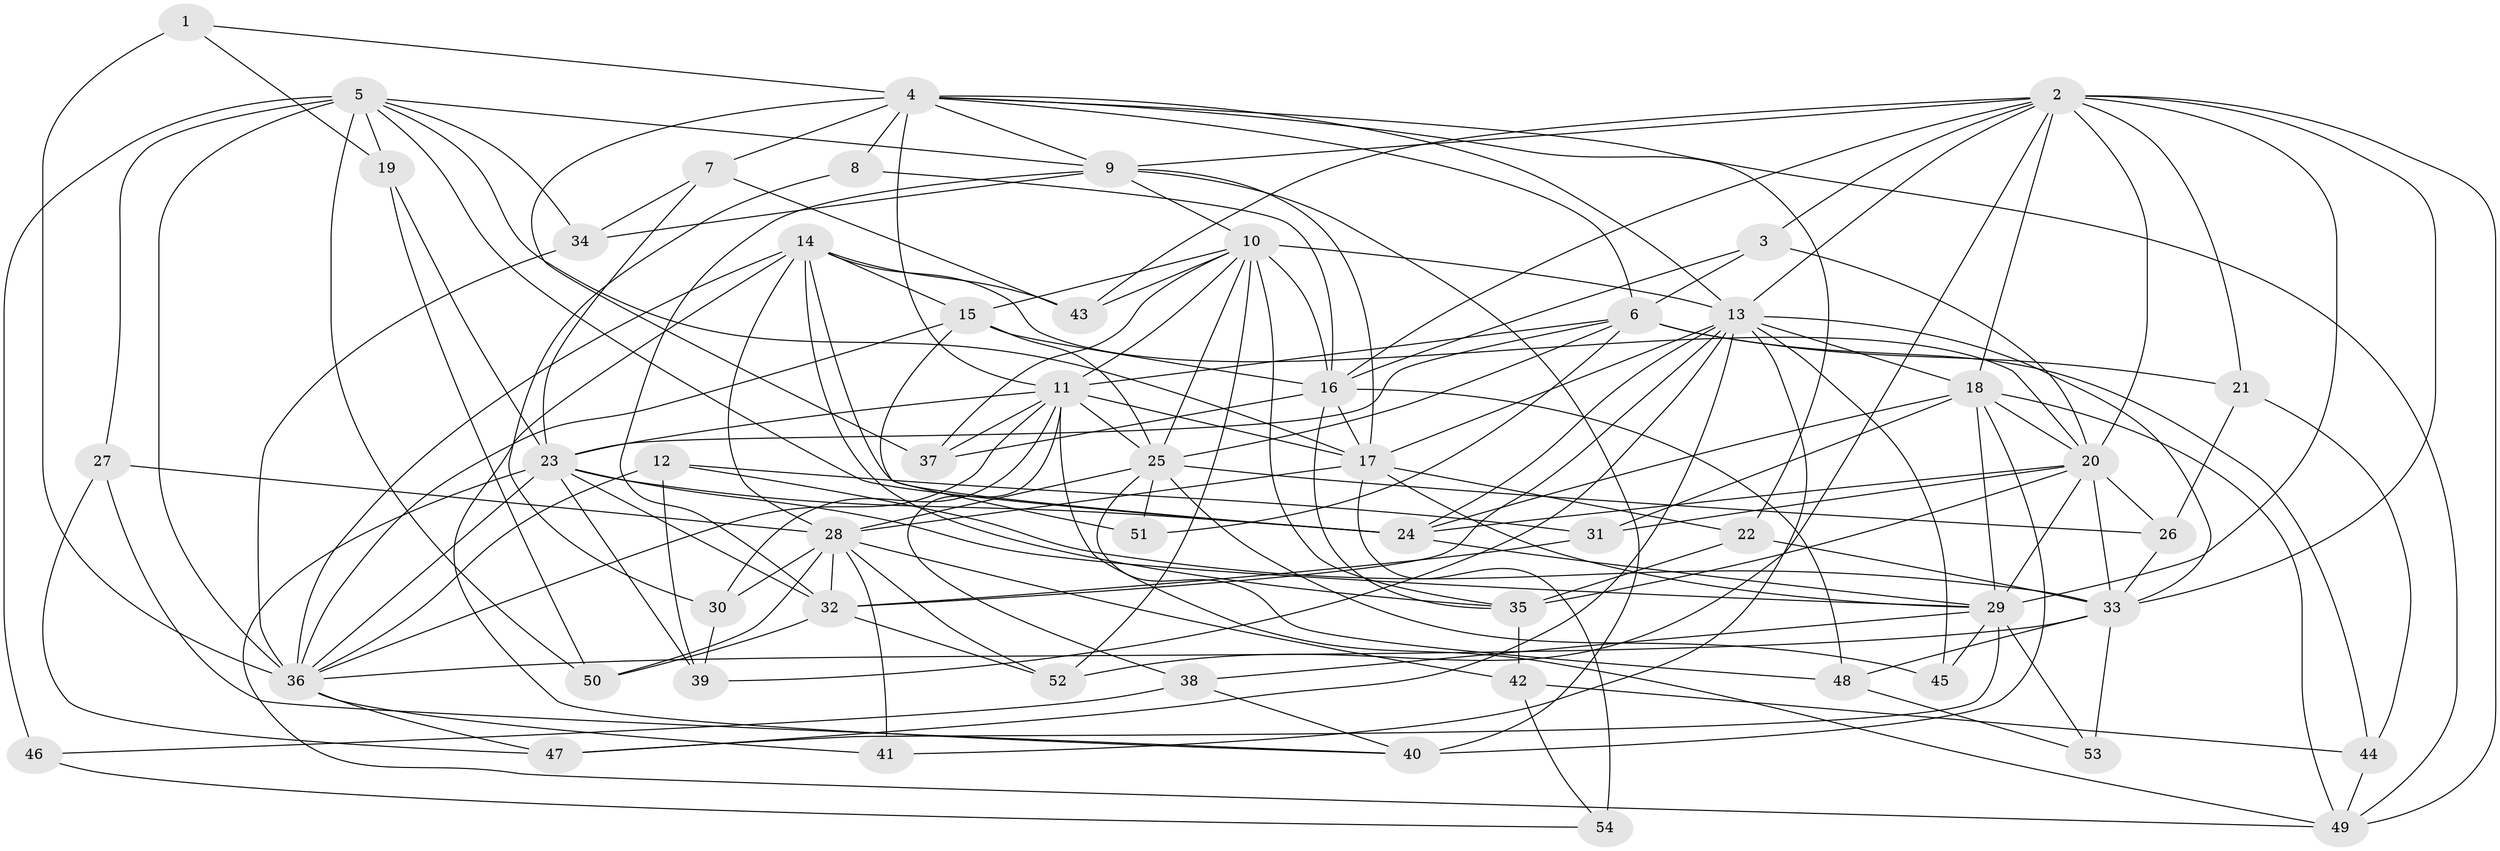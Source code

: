 // original degree distribution, {4: 1.0}
// Generated by graph-tools (version 1.1) at 2025/53/03/04/25 22:53:51]
// undirected, 54 vertices, 164 edges
graph export_dot {
  node [color=gray90,style=filled];
  1;
  2;
  3;
  4;
  5;
  6;
  7;
  8;
  9;
  10;
  11;
  12;
  13;
  14;
  15;
  16;
  17;
  18;
  19;
  20;
  21;
  22;
  23;
  24;
  25;
  26;
  27;
  28;
  29;
  30;
  31;
  32;
  33;
  34;
  35;
  36;
  37;
  38;
  39;
  40;
  41;
  42;
  43;
  44;
  45;
  46;
  47;
  48;
  49;
  50;
  51;
  52;
  53;
  54;
  1 -- 4 [weight=1.0];
  1 -- 19 [weight=1.0];
  1 -- 36 [weight=2.0];
  2 -- 3 [weight=1.0];
  2 -- 9 [weight=1.0];
  2 -- 13 [weight=1.0];
  2 -- 16 [weight=1.0];
  2 -- 18 [weight=1.0];
  2 -- 20 [weight=1.0];
  2 -- 21 [weight=1.0];
  2 -- 29 [weight=1.0];
  2 -- 33 [weight=1.0];
  2 -- 43 [weight=1.0];
  2 -- 49 [weight=1.0];
  2 -- 52 [weight=1.0];
  3 -- 6 [weight=1.0];
  3 -- 16 [weight=1.0];
  3 -- 20 [weight=1.0];
  4 -- 6 [weight=1.0];
  4 -- 7 [weight=1.0];
  4 -- 8 [weight=2.0];
  4 -- 9 [weight=1.0];
  4 -- 11 [weight=2.0];
  4 -- 13 [weight=1.0];
  4 -- 22 [weight=1.0];
  4 -- 37 [weight=1.0];
  4 -- 49 [weight=1.0];
  5 -- 9 [weight=1.0];
  5 -- 17 [weight=1.0];
  5 -- 19 [weight=1.0];
  5 -- 24 [weight=1.0];
  5 -- 27 [weight=1.0];
  5 -- 34 [weight=1.0];
  5 -- 36 [weight=1.0];
  5 -- 46 [weight=2.0];
  5 -- 50 [weight=1.0];
  6 -- 11 [weight=1.0];
  6 -- 21 [weight=1.0];
  6 -- 23 [weight=1.0];
  6 -- 25 [weight=1.0];
  6 -- 44 [weight=1.0];
  6 -- 51 [weight=1.0];
  7 -- 23 [weight=1.0];
  7 -- 34 [weight=1.0];
  7 -- 43 [weight=1.0];
  8 -- 16 [weight=1.0];
  8 -- 30 [weight=1.0];
  9 -- 10 [weight=1.0];
  9 -- 17 [weight=1.0];
  9 -- 32 [weight=2.0];
  9 -- 34 [weight=1.0];
  9 -- 40 [weight=2.0];
  10 -- 11 [weight=1.0];
  10 -- 13 [weight=1.0];
  10 -- 15 [weight=1.0];
  10 -- 16 [weight=1.0];
  10 -- 25 [weight=1.0];
  10 -- 35 [weight=1.0];
  10 -- 37 [weight=1.0];
  10 -- 43 [weight=1.0];
  10 -- 52 [weight=1.0];
  11 -- 17 [weight=1.0];
  11 -- 23 [weight=1.0];
  11 -- 25 [weight=1.0];
  11 -- 30 [weight=1.0];
  11 -- 36 [weight=1.0];
  11 -- 37 [weight=1.0];
  11 -- 38 [weight=1.0];
  11 -- 49 [weight=1.0];
  12 -- 31 [weight=1.0];
  12 -- 33 [weight=1.0];
  12 -- 36 [weight=1.0];
  12 -- 39 [weight=1.0];
  13 -- 17 [weight=1.0];
  13 -- 18 [weight=1.0];
  13 -- 24 [weight=1.0];
  13 -- 32 [weight=1.0];
  13 -- 33 [weight=1.0];
  13 -- 39 [weight=1.0];
  13 -- 41 [weight=1.0];
  13 -- 45 [weight=1.0];
  13 -- 47 [weight=1.0];
  14 -- 15 [weight=1.0];
  14 -- 20 [weight=1.0];
  14 -- 24 [weight=1.0];
  14 -- 28 [weight=1.0];
  14 -- 35 [weight=1.0];
  14 -- 36 [weight=1.0];
  14 -- 40 [weight=1.0];
  14 -- 43 [weight=1.0];
  15 -- 16 [weight=2.0];
  15 -- 25 [weight=2.0];
  15 -- 36 [weight=1.0];
  15 -- 51 [weight=1.0];
  16 -- 17 [weight=1.0];
  16 -- 35 [weight=1.0];
  16 -- 37 [weight=1.0];
  16 -- 48 [weight=1.0];
  17 -- 22 [weight=1.0];
  17 -- 28 [weight=1.0];
  17 -- 29 [weight=1.0];
  17 -- 54 [weight=2.0];
  18 -- 20 [weight=1.0];
  18 -- 24 [weight=1.0];
  18 -- 29 [weight=1.0];
  18 -- 31 [weight=1.0];
  18 -- 40 [weight=1.0];
  18 -- 49 [weight=1.0];
  19 -- 23 [weight=1.0];
  19 -- 50 [weight=1.0];
  20 -- 24 [weight=1.0];
  20 -- 26 [weight=1.0];
  20 -- 29 [weight=1.0];
  20 -- 31 [weight=1.0];
  20 -- 33 [weight=1.0];
  20 -- 35 [weight=3.0];
  21 -- 26 [weight=1.0];
  21 -- 44 [weight=1.0];
  22 -- 33 [weight=1.0];
  22 -- 35 [weight=1.0];
  23 -- 24 [weight=1.0];
  23 -- 29 [weight=1.0];
  23 -- 32 [weight=1.0];
  23 -- 36 [weight=1.0];
  23 -- 39 [weight=1.0];
  23 -- 49 [weight=1.0];
  24 -- 29 [weight=2.0];
  25 -- 26 [weight=1.0];
  25 -- 28 [weight=2.0];
  25 -- 45 [weight=1.0];
  25 -- 48 [weight=1.0];
  25 -- 51 [weight=2.0];
  26 -- 33 [weight=1.0];
  27 -- 28 [weight=1.0];
  27 -- 40 [weight=1.0];
  27 -- 47 [weight=1.0];
  28 -- 30 [weight=1.0];
  28 -- 32 [weight=1.0];
  28 -- 41 [weight=2.0];
  28 -- 42 [weight=1.0];
  28 -- 50 [weight=1.0];
  28 -- 52 [weight=1.0];
  29 -- 38 [weight=1.0];
  29 -- 45 [weight=2.0];
  29 -- 47 [weight=1.0];
  29 -- 53 [weight=1.0];
  30 -- 39 [weight=1.0];
  31 -- 32 [weight=1.0];
  32 -- 50 [weight=1.0];
  32 -- 52 [weight=1.0];
  33 -- 36 [weight=1.0];
  33 -- 48 [weight=1.0];
  33 -- 53 [weight=2.0];
  34 -- 36 [weight=1.0];
  35 -- 42 [weight=1.0];
  36 -- 41 [weight=1.0];
  36 -- 47 [weight=1.0];
  38 -- 40 [weight=1.0];
  38 -- 46 [weight=1.0];
  42 -- 44 [weight=1.0];
  42 -- 54 [weight=1.0];
  44 -- 49 [weight=1.0];
  46 -- 54 [weight=1.0];
  48 -- 53 [weight=1.0];
}
